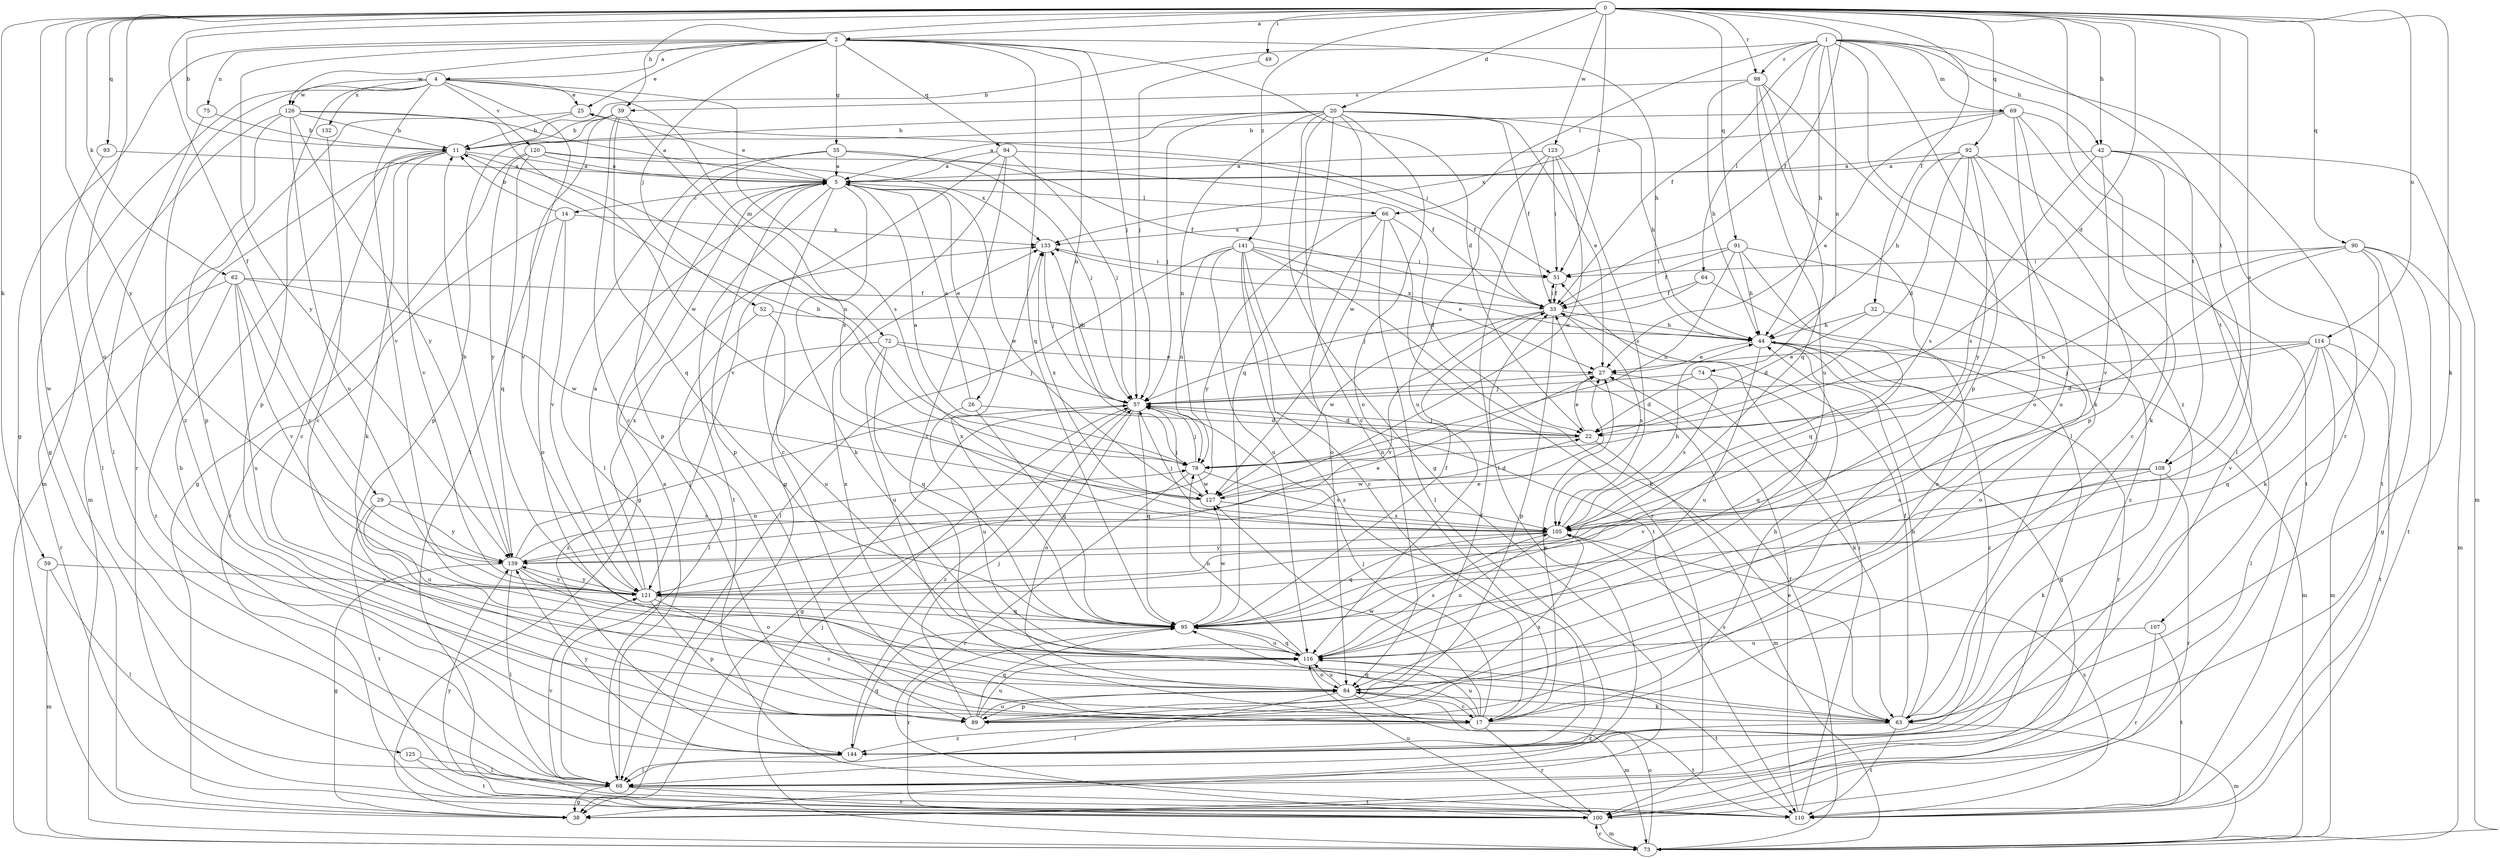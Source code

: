 strict digraph  {
0;
1;
2;
4;
5;
11;
14;
17;
20;
22;
25;
26;
27;
29;
32;
33;
35;
38;
39;
42;
44;
49;
51;
52;
57;
59;
62;
63;
64;
66;
68;
69;
72;
73;
74;
75;
78;
84;
89;
90;
91;
92;
93;
94;
95;
98;
100;
105;
107;
108;
110;
114;
116;
120;
121;
123;
125;
126;
127;
132;
133;
139;
141;
144;
0 -> 2  [label=a];
0 -> 11  [label=b];
0 -> 20  [label=d];
0 -> 22  [label=d];
0 -> 29  [label=f];
0 -> 32  [label=f];
0 -> 33  [label=f];
0 -> 39  [label=h];
0 -> 42  [label=h];
0 -> 49  [label=i];
0 -> 51  [label=i];
0 -> 59  [label=k];
0 -> 62  [label=k];
0 -> 63  [label=k];
0 -> 84  [label=o];
0 -> 90  [label=q];
0 -> 91  [label=q];
0 -> 92  [label=q];
0 -> 93  [label=q];
0 -> 98  [label=r];
0 -> 105  [label=s];
0 -> 107  [label=t];
0 -> 108  [label=t];
0 -> 114  [label=u];
0 -> 123  [label=w];
0 -> 125  [label=w];
0 -> 139  [label=y];
0 -> 141  [label=z];
1 -> 11  [label=b];
1 -> 33  [label=f];
1 -> 42  [label=h];
1 -> 44  [label=h];
1 -> 64  [label=l];
1 -> 66  [label=l];
1 -> 69  [label=m];
1 -> 74  [label=n];
1 -> 89  [label=p];
1 -> 98  [label=r];
1 -> 100  [label=r];
1 -> 108  [label=t];
1 -> 144  [label=z];
2 -> 4  [label=a];
2 -> 22  [label=d];
2 -> 25  [label=e];
2 -> 35  [label=g];
2 -> 38  [label=g];
2 -> 44  [label=h];
2 -> 52  [label=j];
2 -> 57  [label=j];
2 -> 75  [label=n];
2 -> 78  [label=n];
2 -> 94  [label=q];
2 -> 95  [label=q];
2 -> 126  [label=w];
2 -> 139  [label=y];
4 -> 25  [label=e];
4 -> 38  [label=g];
4 -> 72  [label=m];
4 -> 89  [label=p];
4 -> 105  [label=s];
4 -> 110  [label=t];
4 -> 120  [label=v];
4 -> 121  [label=v];
4 -> 126  [label=w];
4 -> 132  [label=x];
4 -> 144  [label=z];
5 -> 14  [label=c];
5 -> 17  [label=c];
5 -> 25  [label=e];
5 -> 26  [label=e];
5 -> 38  [label=g];
5 -> 63  [label=k];
5 -> 66  [label=l];
5 -> 89  [label=p];
5 -> 110  [label=t];
5 -> 127  [label=w];
11 -> 5  [label=a];
11 -> 17  [label=c];
11 -> 63  [label=k];
11 -> 73  [label=m];
11 -> 78  [label=n];
11 -> 121  [label=v];
14 -> 11  [label=b];
14 -> 84  [label=o];
14 -> 100  [label=r];
14 -> 121  [label=v];
14 -> 133  [label=x];
17 -> 27  [label=e];
17 -> 44  [label=h];
17 -> 57  [label=j];
17 -> 95  [label=q];
17 -> 100  [label=r];
17 -> 110  [label=t];
17 -> 116  [label=u];
17 -> 127  [label=w];
17 -> 144  [label=z];
20 -> 5  [label=a];
20 -> 11  [label=b];
20 -> 17  [label=c];
20 -> 27  [label=e];
20 -> 33  [label=f];
20 -> 38  [label=g];
20 -> 44  [label=h];
20 -> 57  [label=j];
20 -> 78  [label=n];
20 -> 84  [label=o];
20 -> 95  [label=q];
20 -> 127  [label=w];
22 -> 27  [label=e];
22 -> 57  [label=j];
22 -> 73  [label=m];
22 -> 78  [label=n];
25 -> 11  [label=b];
25 -> 51  [label=i];
25 -> 100  [label=r];
26 -> 5  [label=a];
26 -> 22  [label=d];
26 -> 95  [label=q];
26 -> 116  [label=u];
27 -> 57  [label=j];
27 -> 63  [label=k];
29 -> 105  [label=s];
29 -> 110  [label=t];
29 -> 116  [label=u];
29 -> 139  [label=y];
32 -> 22  [label=d];
32 -> 44  [label=h];
32 -> 84  [label=o];
33 -> 44  [label=h];
33 -> 51  [label=i];
33 -> 89  [label=p];
33 -> 105  [label=s];
33 -> 121  [label=v];
33 -> 127  [label=w];
35 -> 5  [label=a];
35 -> 33  [label=f];
35 -> 57  [label=j];
35 -> 68  [label=l];
35 -> 89  [label=p];
39 -> 11  [label=b];
39 -> 17  [label=c];
39 -> 89  [label=p];
39 -> 95  [label=q];
39 -> 105  [label=s];
39 -> 121  [label=v];
42 -> 5  [label=a];
42 -> 17  [label=c];
42 -> 73  [label=m];
42 -> 105  [label=s];
42 -> 110  [label=t];
42 -> 121  [label=v];
44 -> 27  [label=e];
44 -> 38  [label=g];
44 -> 73  [label=m];
44 -> 100  [label=r];
44 -> 116  [label=u];
44 -> 133  [label=x];
44 -> 144  [label=z];
49 -> 57  [label=j];
51 -> 33  [label=f];
52 -> 44  [label=h];
52 -> 68  [label=l];
52 -> 116  [label=u];
57 -> 22  [label=d];
57 -> 38  [label=g];
57 -> 84  [label=o];
57 -> 95  [label=q];
57 -> 133  [label=x];
57 -> 144  [label=z];
59 -> 68  [label=l];
59 -> 73  [label=m];
59 -> 121  [label=v];
62 -> 33  [label=f];
62 -> 100  [label=r];
62 -> 116  [label=u];
62 -> 121  [label=v];
62 -> 127  [label=w];
62 -> 139  [label=y];
62 -> 144  [label=z];
63 -> 33  [label=f];
63 -> 44  [label=h];
63 -> 73  [label=m];
63 -> 105  [label=s];
63 -> 110  [label=t];
63 -> 133  [label=x];
63 -> 144  [label=z];
64 -> 33  [label=f];
64 -> 57  [label=j];
64 -> 84  [label=o];
66 -> 22  [label=d];
66 -> 68  [label=l];
66 -> 84  [label=o];
66 -> 100  [label=r];
66 -> 133  [label=x];
66 -> 139  [label=y];
68 -> 5  [label=a];
68 -> 11  [label=b];
68 -> 38  [label=g];
68 -> 100  [label=r];
68 -> 110  [label=t];
68 -> 121  [label=v];
69 -> 11  [label=b];
69 -> 27  [label=e];
69 -> 63  [label=k];
69 -> 68  [label=l];
69 -> 84  [label=o];
69 -> 89  [label=p];
69 -> 133  [label=x];
72 -> 27  [label=e];
72 -> 57  [label=j];
72 -> 95  [label=q];
72 -> 116  [label=u];
72 -> 144  [label=z];
73 -> 33  [label=f];
73 -> 57  [label=j];
73 -> 84  [label=o];
73 -> 100  [label=r];
74 -> 22  [label=d];
74 -> 57  [label=j];
74 -> 95  [label=q];
74 -> 105  [label=s];
75 -> 11  [label=b];
75 -> 68  [label=l];
78 -> 5  [label=a];
78 -> 11  [label=b];
78 -> 57  [label=j];
78 -> 100  [label=r];
78 -> 105  [label=s];
78 -> 127  [label=w];
84 -> 17  [label=c];
84 -> 63  [label=k];
84 -> 68  [label=l];
84 -> 73  [label=m];
84 -> 89  [label=p];
84 -> 116  [label=u];
89 -> 33  [label=f];
89 -> 57  [label=j];
89 -> 84  [label=o];
89 -> 95  [label=q];
89 -> 105  [label=s];
89 -> 116  [label=u];
90 -> 38  [label=g];
90 -> 51  [label=i];
90 -> 63  [label=k];
90 -> 73  [label=m];
90 -> 78  [label=n];
90 -> 105  [label=s];
90 -> 110  [label=t];
91 -> 33  [label=f];
91 -> 44  [label=h];
91 -> 51  [label=i];
91 -> 78  [label=n];
91 -> 95  [label=q];
91 -> 144  [label=z];
92 -> 5  [label=a];
92 -> 22  [label=d];
92 -> 44  [label=h];
92 -> 105  [label=s];
92 -> 110  [label=t];
92 -> 116  [label=u];
92 -> 139  [label=y];
93 -> 5  [label=a];
93 -> 68  [label=l];
94 -> 5  [label=a];
94 -> 17  [label=c];
94 -> 33  [label=f];
94 -> 38  [label=g];
94 -> 57  [label=j];
94 -> 121  [label=v];
95 -> 33  [label=f];
95 -> 100  [label=r];
95 -> 116  [label=u];
95 -> 127  [label=w];
95 -> 133  [label=x];
98 -> 44  [label=h];
98 -> 63  [label=k];
98 -> 68  [label=l];
98 -> 95  [label=q];
98 -> 116  [label=u];
98 -> 39  [label=s];
100 -> 73  [label=m];
100 -> 116  [label=u];
105 -> 44  [label=h];
105 -> 57  [label=j];
105 -> 95  [label=q];
105 -> 116  [label=u];
105 -> 139  [label=y];
107 -> 100  [label=r];
107 -> 110  [label=t];
107 -> 116  [label=u];
108 -> 63  [label=k];
108 -> 100  [label=r];
108 -> 105  [label=s];
108 -> 121  [label=v];
108 -> 127  [label=w];
110 -> 27  [label=e];
110 -> 51  [label=i];
110 -> 105  [label=s];
110 -> 139  [label=y];
114 -> 22  [label=d];
114 -> 27  [label=e];
114 -> 57  [label=j];
114 -> 68  [label=l];
114 -> 73  [label=m];
114 -> 95  [label=q];
114 -> 110  [label=t];
114 -> 121  [label=v];
116 -> 78  [label=n];
116 -> 84  [label=o];
116 -> 95  [label=q];
116 -> 105  [label=s];
116 -> 110  [label=t];
120 -> 5  [label=a];
120 -> 33  [label=f];
120 -> 38  [label=g];
120 -> 95  [label=q];
120 -> 133  [label=x];
120 -> 139  [label=y];
121 -> 5  [label=a];
121 -> 17  [label=c];
121 -> 27  [label=e];
121 -> 89  [label=p];
121 -> 95  [label=q];
121 -> 133  [label=x];
121 -> 139  [label=y];
123 -> 5  [label=a];
123 -> 51  [label=i];
123 -> 68  [label=l];
123 -> 105  [label=s];
123 -> 116  [label=u];
123 -> 127  [label=w];
125 -> 68  [label=l];
125 -> 110  [label=t];
126 -> 5  [label=a];
126 -> 11  [label=b];
126 -> 73  [label=m];
126 -> 89  [label=p];
126 -> 116  [label=u];
126 -> 127  [label=w];
126 -> 139  [label=y];
127 -> 22  [label=d];
127 -> 57  [label=j];
127 -> 105  [label=s];
127 -> 133  [label=x];
132 -> 17  [label=c];
133 -> 51  [label=i];
133 -> 57  [label=j];
139 -> 11  [label=b];
139 -> 27  [label=e];
139 -> 38  [label=g];
139 -> 57  [label=j];
139 -> 68  [label=l];
139 -> 78  [label=n];
139 -> 84  [label=o];
139 -> 121  [label=v];
141 -> 17  [label=c];
141 -> 27  [label=e];
141 -> 51  [label=i];
141 -> 63  [label=k];
141 -> 68  [label=l];
141 -> 78  [label=n];
141 -> 110  [label=t];
141 -> 116  [label=u];
141 -> 144  [label=z];
144 -> 68  [label=l];
144 -> 95  [label=q];
144 -> 139  [label=y];
}
